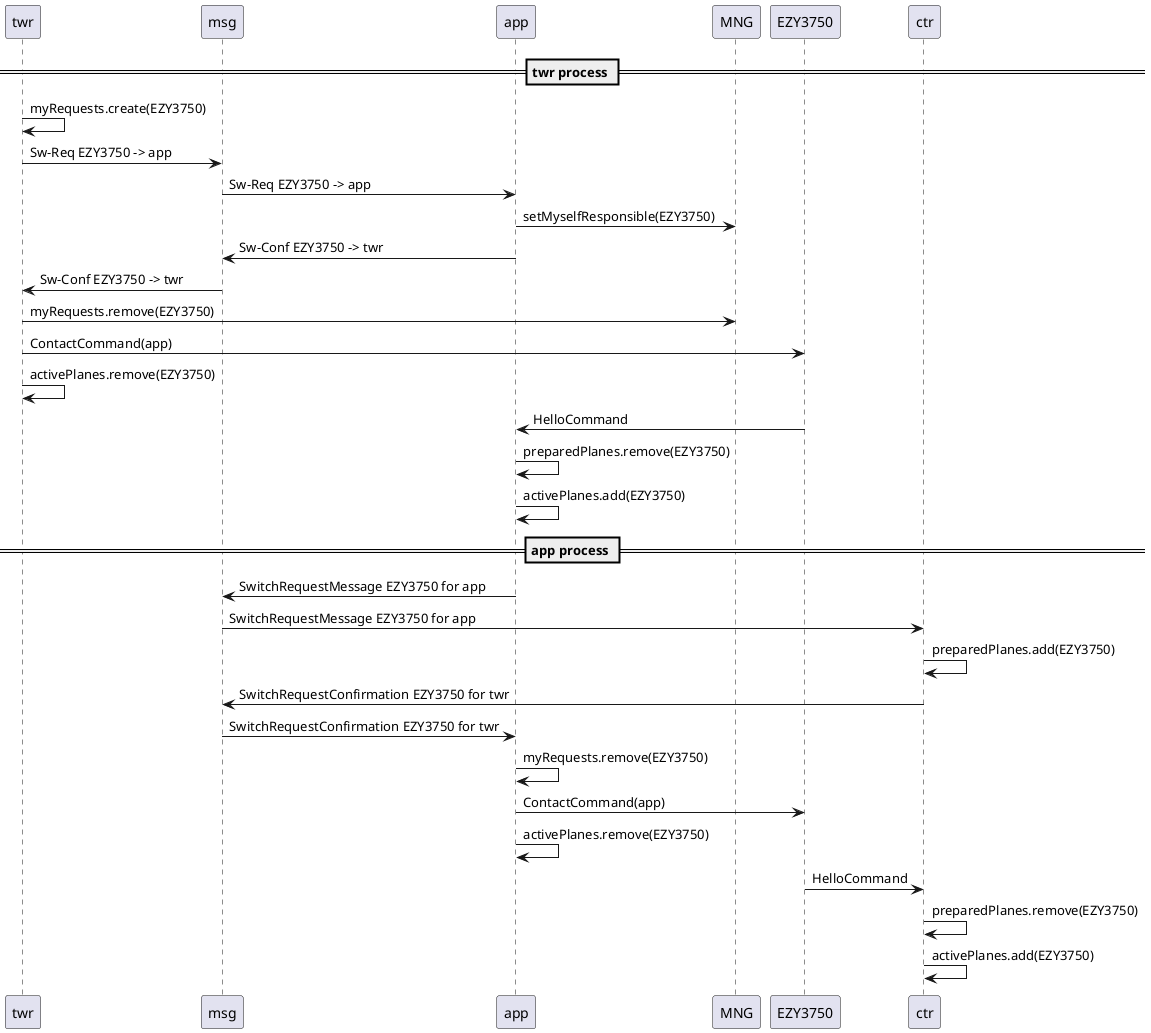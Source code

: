@startuml

== twr process ==

twr -> twr : myRequests.create(EZY3750)
twr -> msg : Sw-Req EZY3750 -> app
msg -> app : Sw-Req EZY3750 -> app
app -> MNG : setMyselfResponsible(EZY3750)
app -> msg : Sw-Conf EZY3750 -> twr
msg -> twr : Sw-Conf EZY3750 -> twr
twr -> MNG : myRequests.remove(EZY3750)
twr -> EZY3750 : ContactCommand(app)
twr -> twr : activePlanes.remove(EZY3750)
EZY3750 -> app : HelloCommand
app -> app : preparedPlanes.remove(EZY3750)
app -> app : activePlanes.add(EZY3750)

== app process ==

app -> msg : SwitchRequestMessage EZY3750 for app
msg -> ctr : SwitchRequestMessage EZY3750 for app
ctr -> ctr : preparedPlanes.add(EZY3750)
ctr -> msg : SwitchRequestConfirmation EZY3750 for twr
msg -> app : SwitchRequestConfirmation EZY3750 for twr
app -> app : myRequests.remove(EZY3750)
app -> EZY3750 : ContactCommand(app)
app -> app : activePlanes.remove(EZY3750)
EZY3750 -> ctr : HelloCommand
ctr -> ctr : preparedPlanes.remove(EZY3750)
ctr -> ctr : activePlanes.add(EZY3750)
@enduml